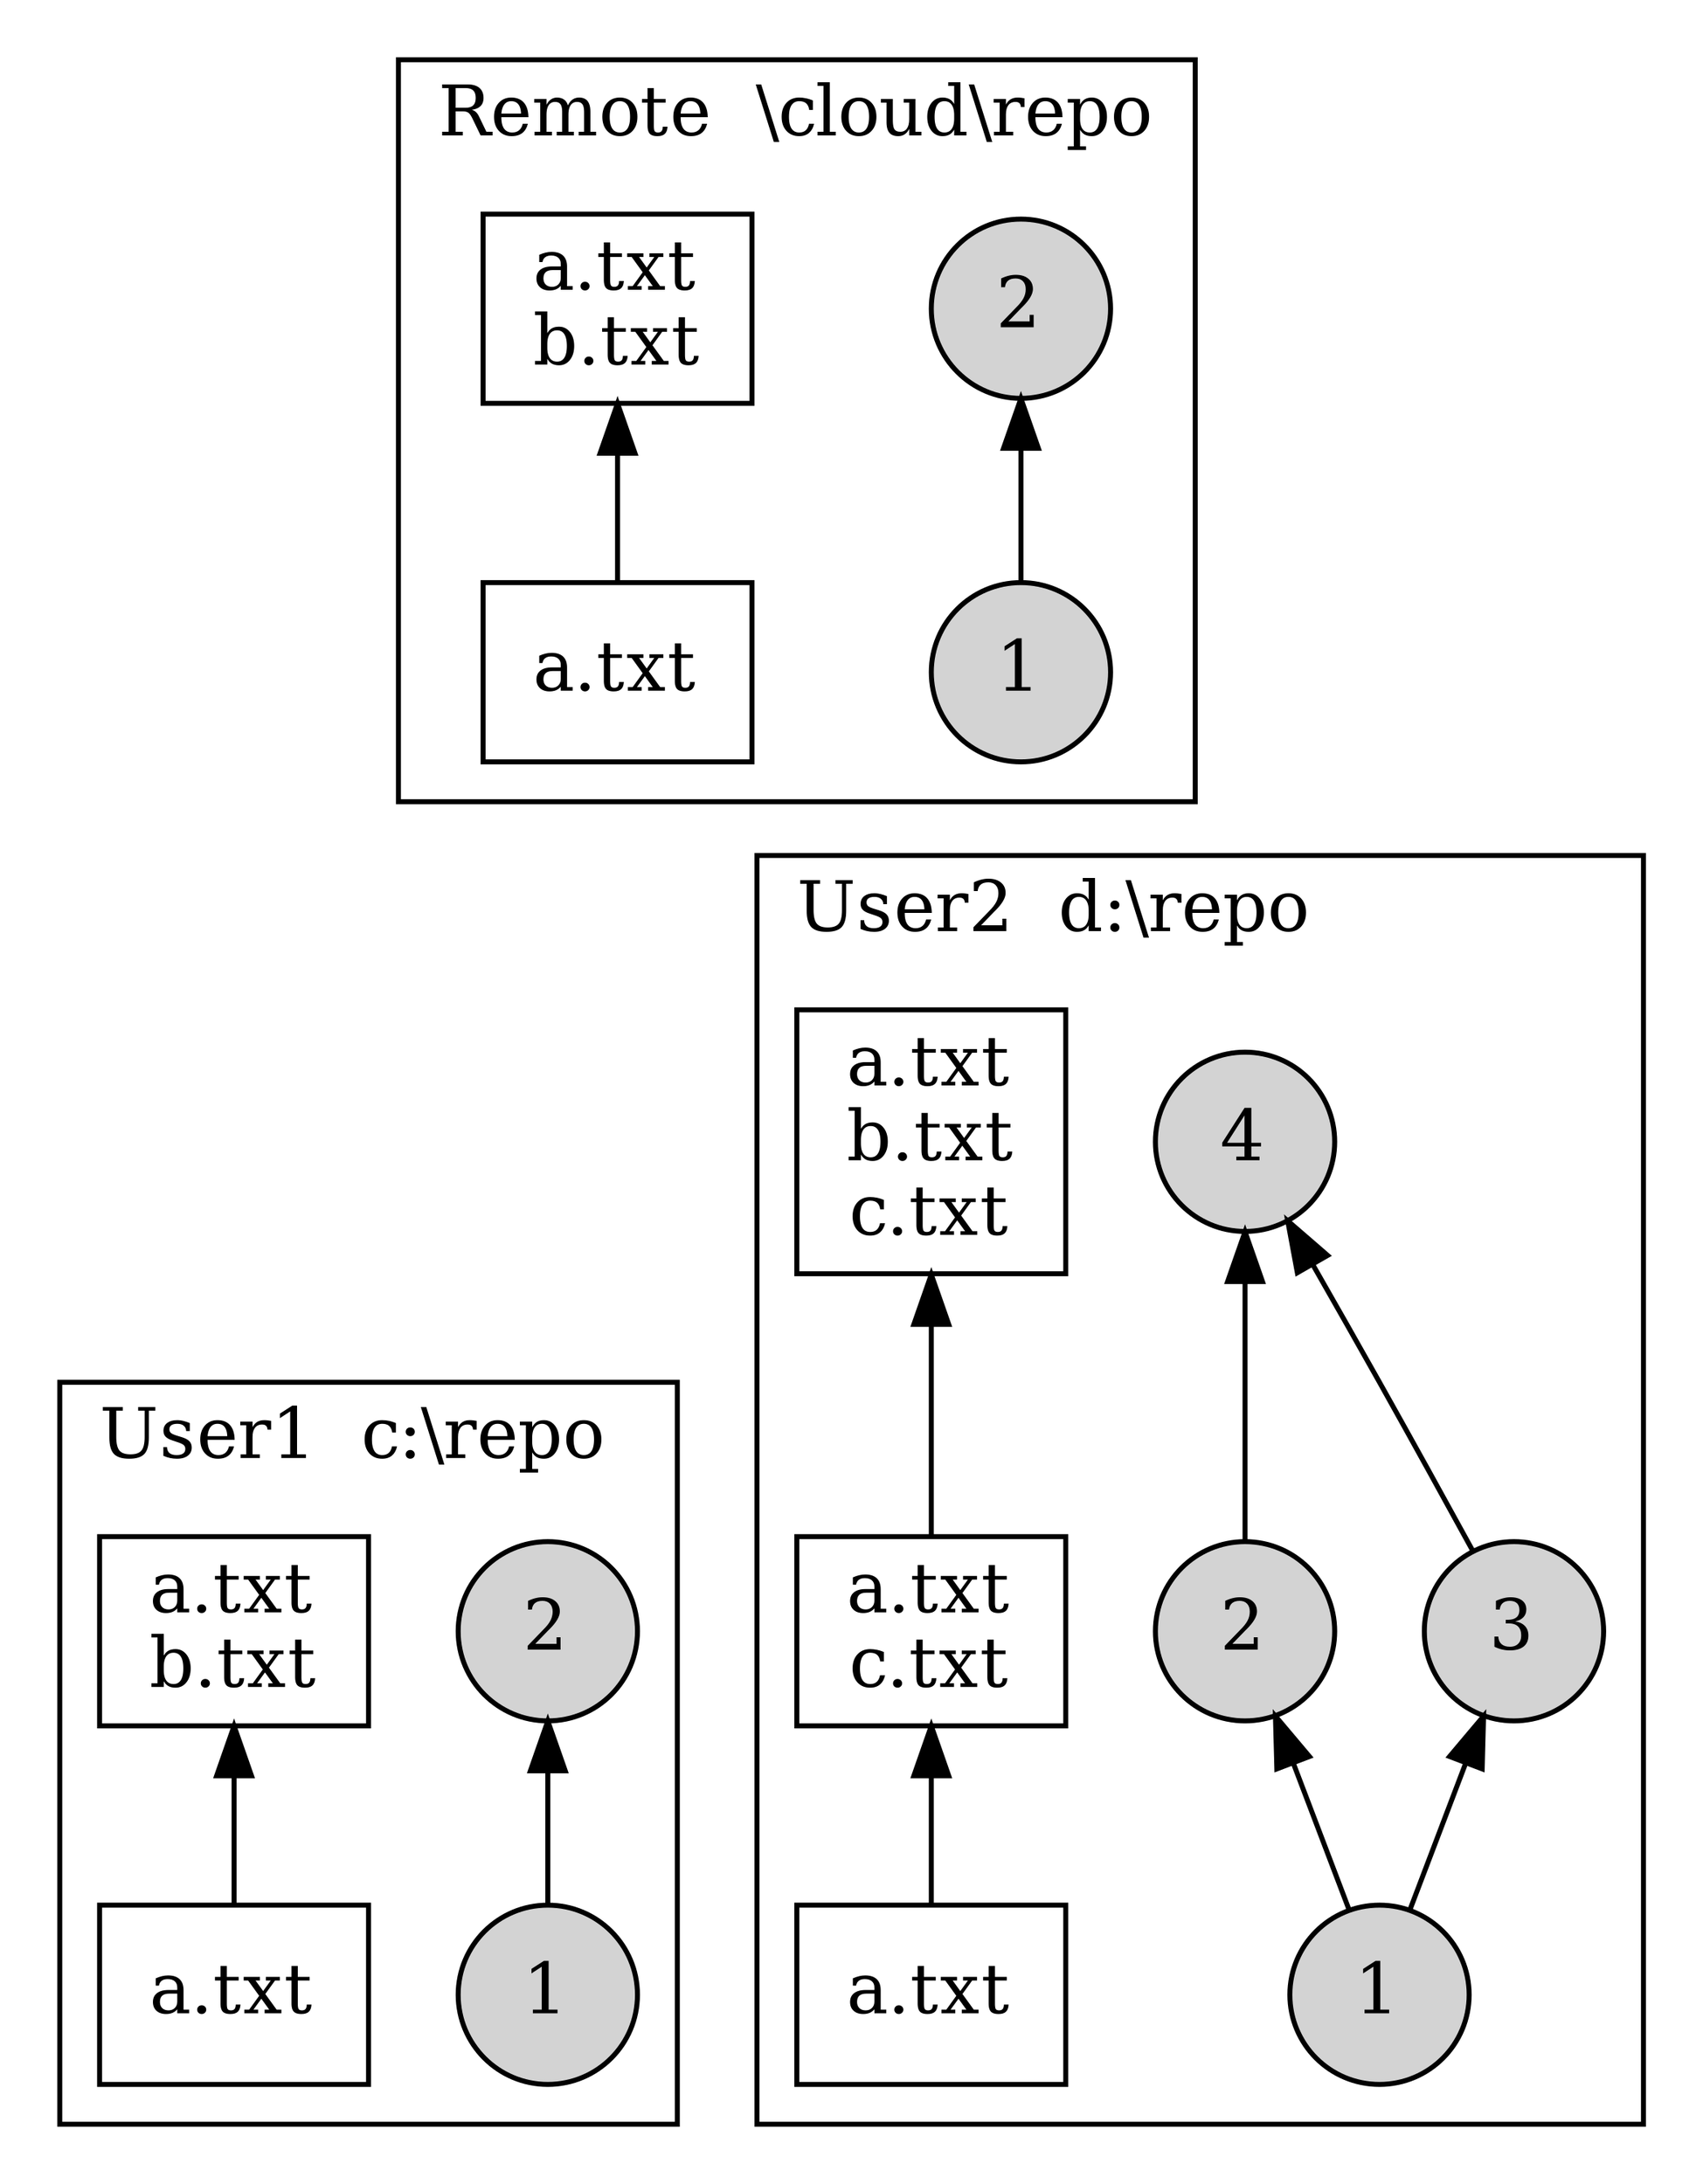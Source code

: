 digraph simple {
    rankdir="BT"
    size="20!"
    node [shape=circle, style=filled]
    u1Cs1 [label="1"]
    u1Cs2  [label="2"]
    u1fill1 [style=invisible]
    u2Cs1 [label="1"]
    u2Cs2 [label="2"]
    u2Cs3 [label="3"]
    u2Cs4 [label="4"]
    r1Cs1 [label="1"]
    r1Cs2 [label="2"]
    node [shape=box, style=""]
    labelloc="b"
    labeljust="l";

    subgraph cluster_user1 {
        label="User1  c:\\repo"
        u1Fs1 [label="a.txt"];
        u1Fs2 [label="a.txt\nb.txt"];
        u1Fs1 -> u1Fs2
        u1Cs1 -> u1Cs2
    }

    subgraph cluster_user2 {
        label="User2  d:\\repo"
        u2Fs1 [label="a.txt"];
        u2Fs2 [label="a.txt\nc.txt"];
        u2Fs3 [label="a.txt\nb.txt\nc.txt"];
        u2Fs1 -> u2Fs2
        u2Fs2 -> u2Fs3
        u2Cs1 -> u2Cs3
        u2Cs1 -> u2Cs2
        u2Cs2 -> u2Cs4
        u2Cs3 -> u2Cs4
    }

    subgraph cluster_remote {
        label="Remote  \\cloud\\repo"
        r1Fs1 [label="a.txt"];
        r1Fs2 [label="a.txt\nb.txt"];
        r1Fs1 -> r1Fs2
        r1Cs1 -> r1Cs2
    }

    u1fill1  -> r1Cs1 [style=invis]
    u2Cs4 -> r1Cs1 [style=invis]
}
